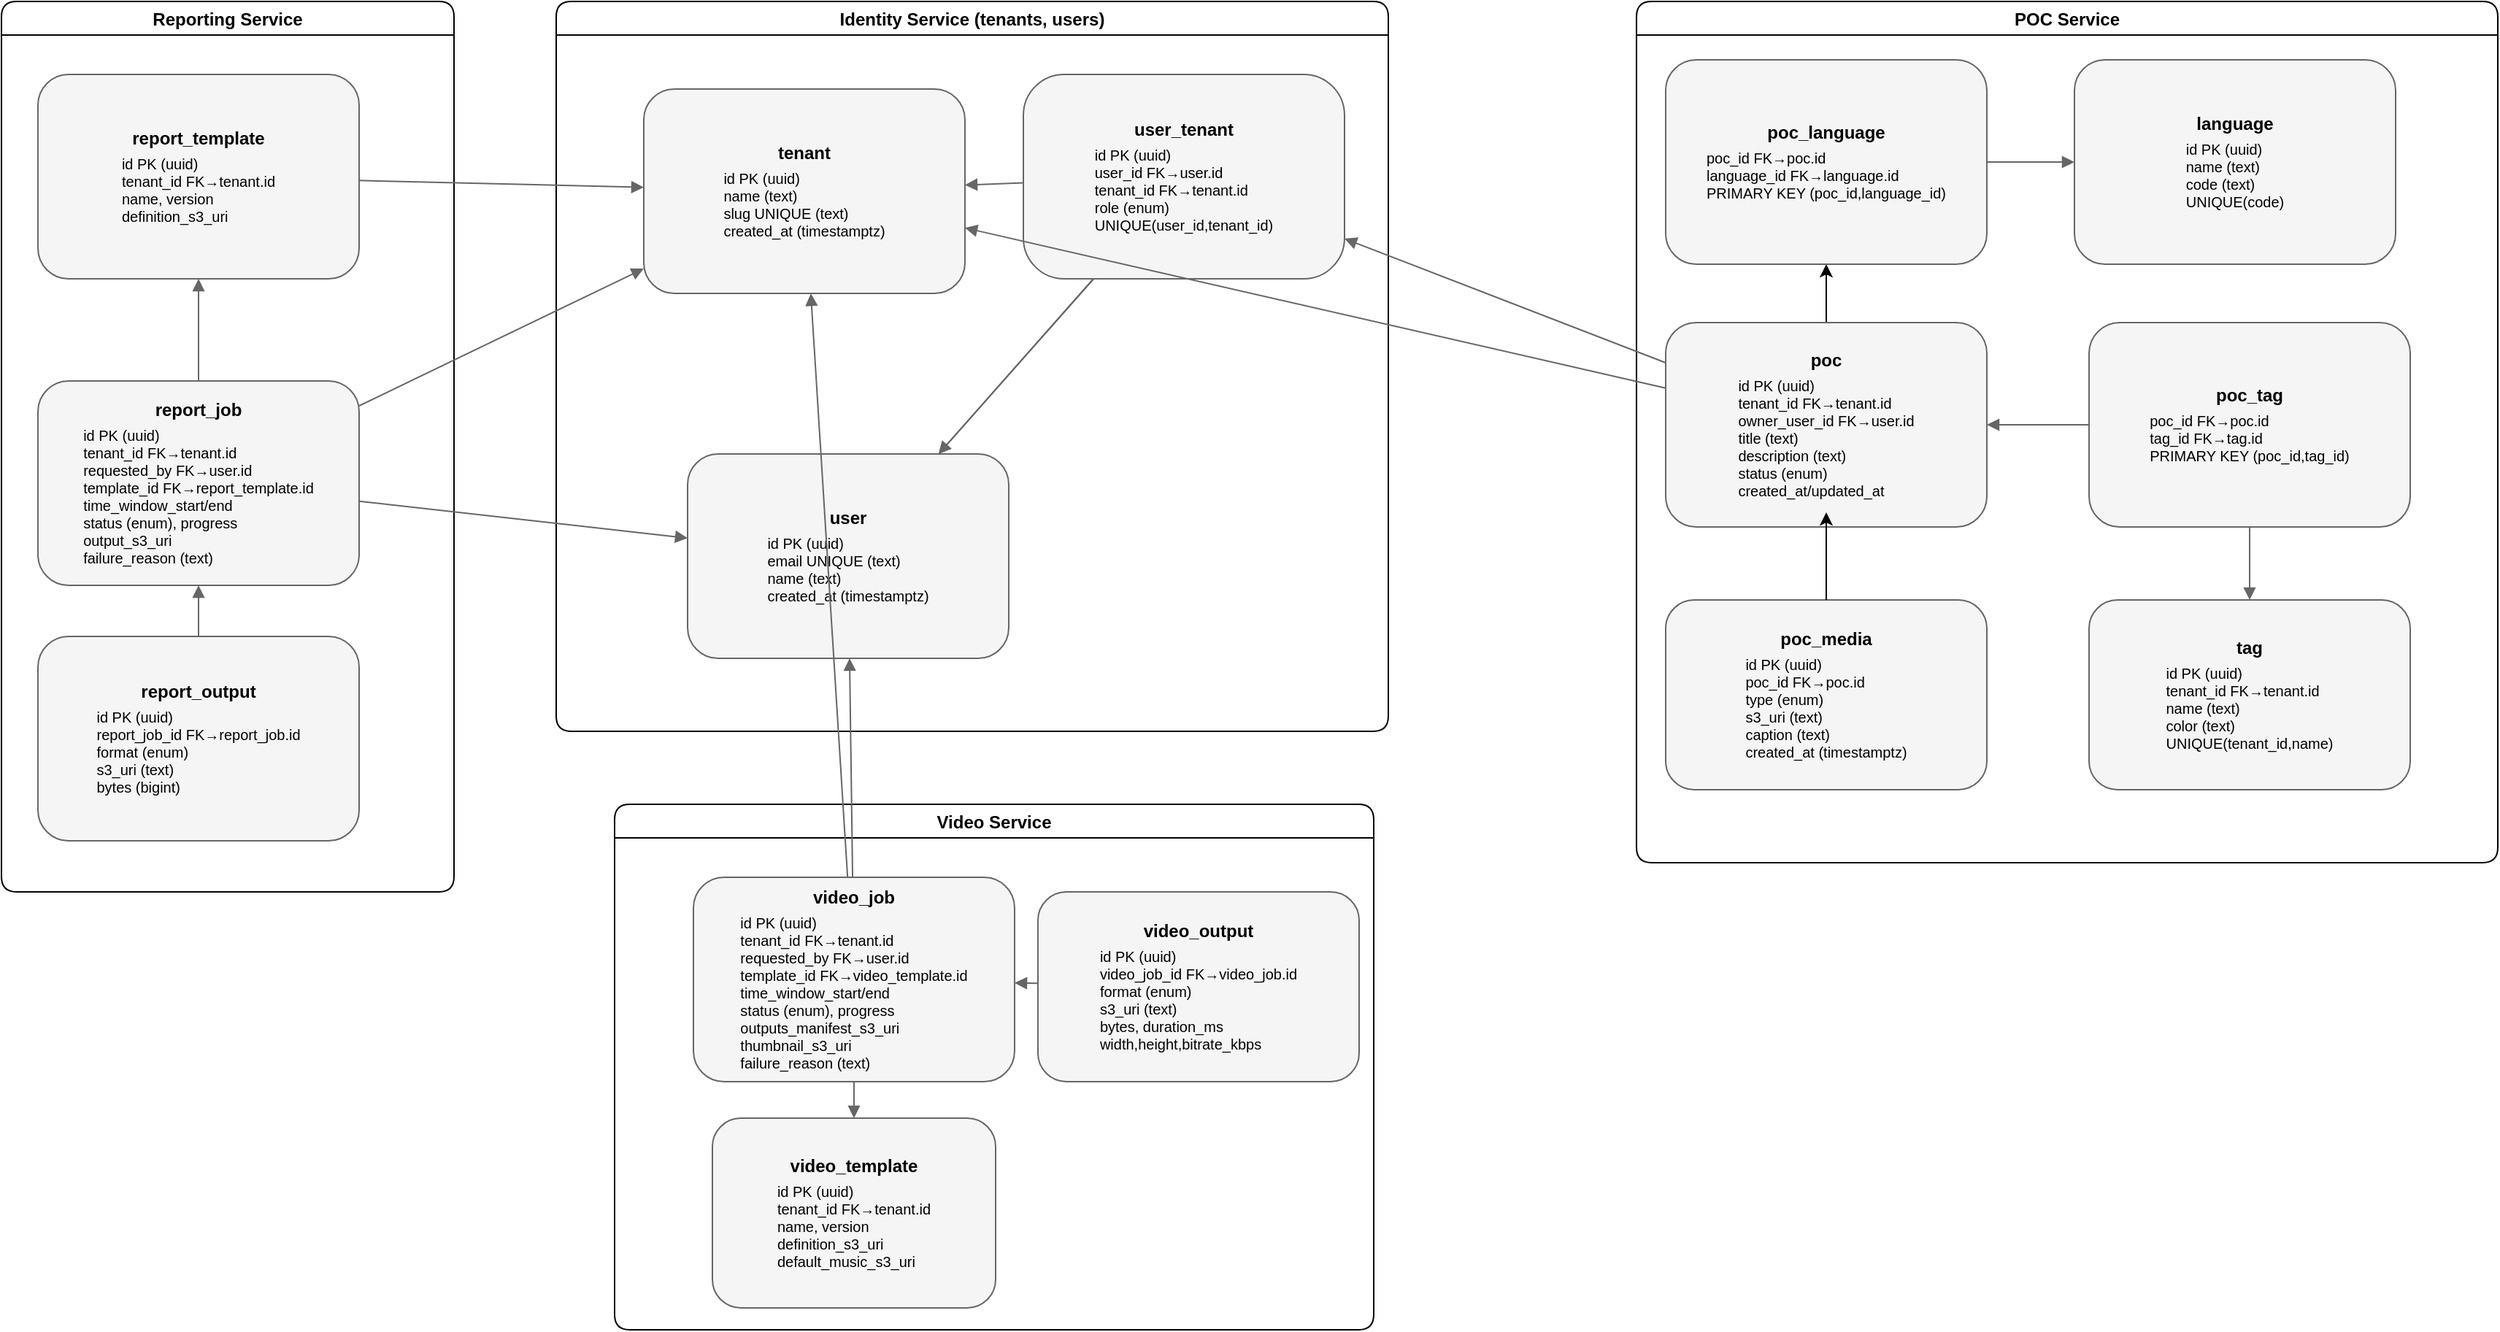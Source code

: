 <mxfile version="28.2.3">
  <diagram id="er1" name="ER Microservices">
    <mxGraphModel dx="2492" dy="751" grid="1" gridSize="10" guides="1" tooltips="1" connect="1" arrows="1" fold="1" page="1" pageScale="1" pageWidth="827" pageHeight="1169" math="0" shadow="0">
      <root>
        <mxCell id="0" />
        <mxCell id="1" parent="0" />
        <mxCell id="g_identity" value="Identity Service (tenants, users)" style="swimlane;rounded=1;fontSize=12;" parent="1" vertex="1">
          <mxGeometry x="110" y="60" width="570" height="500" as="geometry" />
        </mxCell>
        <mxCell id="t_tenant" value="&lt;b&gt;tenant&lt;/b&gt;&lt;br/&gt;&lt;div style=&#39;font-size:10px;text-align:left;padding-top:4px&#39;&gt;id PK (uuid)&lt;br/&gt;name (text)&lt;br/&gt;slug UNIQUE (text)&lt;br/&gt;created_at (timestamptz)&lt;/div&gt;" style="rounded=1;whiteSpace=wrap;html=1;strokeColor=#666;fillColor=#f5f5f5;" parent="g_identity" vertex="1">
          <mxGeometry x="60" y="60" width="220" height="140" as="geometry" />
        </mxCell>
        <mxCell id="t_user" value="&lt;b&gt;user&lt;/b&gt;&lt;br/&gt;&lt;div style=&#39;font-size:10px;text-align:left;padding-top:4px&#39;&gt;id PK (uuid)&lt;br/&gt;email UNIQUE (text)&lt;br/&gt;name (text)&lt;br/&gt;created_at (timestamptz)&lt;/div&gt;" style="rounded=1;whiteSpace=wrap;html=1;strokeColor=#666;fillColor=#f5f5f5;" parent="g_identity" vertex="1">
          <mxGeometry x="90" y="310" width="220" height="140" as="geometry" />
        </mxCell>
        <mxCell id="t_user_tenant" value="&lt;b&gt;user_tenant&lt;/b&gt;&lt;br/&gt;&lt;div style=&#39;font-size:10px;text-align:left;padding-top:4px&#39;&gt;id PK (uuid)&lt;br/&gt;user_id FK→user.id&lt;br/&gt;tenant_id FK→tenant.id&lt;br/&gt;role (enum)&lt;br/&gt;UNIQUE(user_id,tenant_id)&lt;/div&gt;" style="rounded=1;whiteSpace=wrap;html=1;strokeColor=#666;fillColor=#f5f5f5;arcSize=20;" parent="g_identity" vertex="1">
          <mxGeometry x="320" y="50" width="220" height="140" as="geometry" />
        </mxCell>
        <mxCell id="e1" style="endArrow=block;rounded=0;strokeColor=#666;" parent="g_identity" source="t_user_tenant" target="t_user" edge="1">
          <mxGeometry relative="1" as_="geometry" as="geometry" />
        </mxCell>
        <mxCell id="e2" style="endArrow=block;rounded=0;strokeColor=#666;" parent="g_identity" source="t_user_tenant" target="t_tenant" edge="1">
          <mxGeometry relative="1" as_="geometry" as="geometry" />
        </mxCell>
        <mxCell id="e4" style="endArrow=block;rounded=0;strokeColor=#666;" parent="g_identity" source="t_user_tenant" target="t_user" edge="1">
          <mxGeometry relative="1" as_="geometry" as="geometry" />
        </mxCell>
        <mxCell id="g_poc" value="POC Service" style="swimlane;rounded=1;fontSize=12;" parent="1" vertex="1">
          <mxGeometry x="850" y="60" width="590" height="590" as="geometry" />
        </mxCell>
        <mxCell id="3" value="" style="edgeStyle=none;html=1;" parent="g_poc" source="t_poc" target="t_poc_lang" edge="1">
          <mxGeometry relative="1" as="geometry" />
        </mxCell>
        <mxCell id="t_poc" value="&lt;b&gt;poc&lt;/b&gt;&lt;br/&gt;&lt;div style=&#39;font-size:10px;text-align:left;padding-top:4px&#39;&gt;id PK (uuid)&lt;br/&gt;tenant_id FK→tenant.id&lt;br/&gt;owner_user_id FK→user.id&lt;br/&gt;title (text)&lt;br/&gt;description (text)&lt;br/&gt;status (enum)&lt;br/&gt;created_at/updated_at&lt;/div&gt;" style="rounded=1;whiteSpace=wrap;html=1;strokeColor=#666;fillColor=#f5f5f5;" parent="g_poc" vertex="1">
          <mxGeometry x="20" y="220" width="220" height="140" as="geometry" />
        </mxCell>
        <mxCell id="t_tag" value="&lt;b&gt;tag&lt;/b&gt;&lt;br/&gt;&lt;div style=&#39;font-size:10px;text-align:left;padding-top:4px&#39;&gt;id PK (uuid)&lt;br/&gt;tenant_id FK→tenant.id&lt;br/&gt;name (text)&lt;br/&gt;color (text)&lt;br/&gt;UNIQUE(tenant_id,name)&lt;/div&gt;" style="rounded=1;whiteSpace=wrap;html=1;strokeColor=#666;fillColor=#f5f5f5;" parent="g_poc" vertex="1">
          <mxGeometry x="310" y="410" width="220" height="130" as="geometry" />
        </mxCell>
        <mxCell id="t_poc_tag" value="&lt;b&gt;poc_tag&lt;/b&gt;&lt;br/&gt;&lt;div style=&#39;font-size:10px;text-align:left;padding-top:4px&#39;&gt;poc_id FK→poc.id&lt;br/&gt;tag_id FK→tag.id&lt;br/&gt;PRIMARY KEY (poc_id,tag_id)&lt;/div&gt;" style="rounded=1;whiteSpace=wrap;html=1;strokeColor=#666;fillColor=#f5f5f5;" parent="g_poc" vertex="1">
          <mxGeometry x="310" y="220" width="220" height="140" as="geometry" />
        </mxCell>
        <mxCell id="t_poc_lang" value="&lt;b&gt;poc_language&lt;/b&gt;&lt;br/&gt;&lt;div style=&#39;font-size:10px;text-align:left;padding-top:4px&#39;&gt;poc_id FK→poc.id&lt;br/&gt;language_id FK→language.id&lt;br/&gt;PRIMARY KEY (poc_id,language_id)&lt;/div&gt;" style="rounded=1;whiteSpace=wrap;html=1;strokeColor=#666;fillColor=#f5f5f5;" parent="g_poc" vertex="1">
          <mxGeometry x="20" y="40" width="220" height="140" as="geometry" />
        </mxCell>
        <mxCell id="t_poc_media" value="&lt;b&gt;poc_media&lt;/b&gt;&lt;br/&gt;&lt;div style=&#39;font-size:10px;text-align:left;padding-top:4px&#39;&gt;id PK (uuid)&lt;br/&gt;poc_id FK→poc.id&lt;br/&gt;type (enum)&lt;br/&gt;s3_uri (text)&lt;br/&gt;caption (text)&lt;br/&gt;created_at (timestamptz)&lt;/div&gt;" style="rounded=1;whiteSpace=wrap;html=1;strokeColor=#666;fillColor=#f5f5f5;" parent="g_poc" vertex="1">
          <mxGeometry x="20" y="410" width="220" height="130" as="geometry" />
        </mxCell>
        <mxCell id="t_language" value="&lt;b&gt;language&lt;/b&gt;&lt;br/&gt;&lt;div style=&#39;font-size:10px;text-align:left;padding-top:4px&#39;&gt;id PK (uuid)&lt;br/&gt;name (text)&lt;br/&gt;code (text)&lt;br/&gt;UNIQUE(code)&lt;/div&gt;" style="rounded=1;whiteSpace=wrap;html=1;strokeColor=#666;fillColor=#f5f5f5;" parent="g_poc" vertex="1">
          <mxGeometry x="300" y="40" width="220" height="140" as="geometry" />
        </mxCell>
        <mxCell id="e8" style="endArrow=block;rounded=0;strokeColor=#666;" parent="g_poc" source="t_poc_lang" target="t_language" edge="1">
          <mxGeometry relative="1" as_="geometry" as="geometry" />
        </mxCell>
        <mxCell id="5" style="edgeStyle=none;html=1;" parent="g_poc" source="t_poc_media" edge="1">
          <mxGeometry relative="1" as="geometry">
            <mxPoint x="130" y="350" as="targetPoint" />
          </mxGeometry>
        </mxCell>
        <mxCell id="g_video" value="Video Service" style="swimlane;rounded=1;fontSize=12;" parent="1" vertex="1">
          <mxGeometry x="150" y="610" width="520" height="360" as="geometry" />
        </mxCell>
        <mxCell id="t_vtemplate" value="&lt;b&gt;video_template&lt;/b&gt;&lt;br/&gt;&lt;div style=&#39;font-size:10px;text-align:left;padding-top:4px&#39;&gt;id PK (uuid)&lt;br/&gt;tenant_id FK→tenant.id&lt;br/&gt;name, version&lt;br/&gt;definition_s3_uri&lt;br/&gt;default_music_s3_uri&lt;/div&gt;" style="rounded=1;whiteSpace=wrap;html=1;strokeColor=#666;fillColor=#f5f5f5;" parent="g_video" vertex="1">
          <mxGeometry x="67" y="215" width="194" height="130" as="geometry" />
        </mxCell>
        <mxCell id="t_vjob" value="&lt;b&gt;video_job&lt;/b&gt;&lt;br/&gt;&lt;div style=&#39;font-size:10px;text-align:left;padding-top:4px&#39;&gt;id PK (uuid)&lt;br/&gt;tenant_id FK→tenant.id&lt;br/&gt;requested_by FK→user.id&lt;br/&gt;template_id FK→video_template.id&lt;br/&gt;time_window_start/end&lt;br/&gt;status (enum), progress&lt;br/&gt;outputs_manifest_s3_uri&lt;br/&gt;thumbnail_s3_uri&lt;br/&gt;failure_reason (text)&lt;/div&gt;" style="rounded=1;whiteSpace=wrap;html=1;strokeColor=#666;fillColor=#f5f5f5;" parent="g_video" vertex="1">
          <mxGeometry x="54" y="50" width="220" height="140" as="geometry" />
        </mxCell>
        <mxCell id="t_voutput" value="&lt;b&gt;video_output&lt;/b&gt;&lt;br/&gt;&lt;div style=&#39;font-size:10px;text-align:left;padding-top:4px&#39;&gt;id PK (uuid)&lt;br/&gt;video_job_id FK→video_job.id&lt;br/&gt;format (enum)&lt;br/&gt;s3_uri (text)&lt;br/&gt;bytes, duration_ms&lt;br/&gt;width,height,bitrate_kbps&lt;/div&gt;" style="rounded=1;whiteSpace=wrap;html=1;strokeColor=#666;fillColor=#f5f5f5;" parent="g_video" vertex="1">
          <mxGeometry x="290" y="60" width="220" height="130" as="geometry" />
        </mxCell>
        <mxCell id="g_report" value="Reporting Service" style="swimlane;rounded=1;fontSize=12;" parent="1" vertex="1">
          <mxGeometry x="-270" y="60" width="310" height="610" as="geometry" />
        </mxCell>
        <mxCell id="t_rtemplate" value="&lt;b&gt;report_template&lt;/b&gt;&lt;br/&gt;&lt;div style=&#39;font-size:10px;text-align:left;padding-top:4px&#39;&gt;id PK (uuid)&lt;br/&gt;tenant_id FK→tenant.id&lt;br/&gt;name, version&lt;br/&gt;definition_s3_uri&lt;/div&gt;" style="rounded=1;whiteSpace=wrap;html=1;strokeColor=#666;fillColor=#f5f5f5;" parent="g_report" vertex="1">
          <mxGeometry x="25" y="50" width="220" height="140" as="geometry" />
        </mxCell>
        <mxCell id="t_rjob" value="&lt;b&gt;report_job&lt;/b&gt;&lt;br/&gt;&lt;div style=&#39;font-size:10px;text-align:left;padding-top:4px&#39;&gt;id PK (uuid)&lt;br/&gt;tenant_id FK→tenant.id&lt;br/&gt;requested_by FK→user.id&lt;br/&gt;template_id FK→report_template.id&lt;br/&gt;time_window_start/end&lt;br/&gt;status (enum), progress&lt;br/&gt;output_s3_uri&lt;br/&gt;failure_reason (text)&lt;/div&gt;" style="rounded=1;whiteSpace=wrap;html=1;strokeColor=#666;fillColor=#f5f5f5;" parent="g_report" vertex="1">
          <mxGeometry x="25" y="260" width="220" height="140" as="geometry" />
        </mxCell>
        <mxCell id="e19" style="endArrow=block;rounded=0;strokeColor=#666;" parent="g_report" source="t_rjob" target="t_rtemplate" edge="1">
          <mxGeometry relative="1" as_="geometry" as="geometry" />
        </mxCell>
        <mxCell id="t_rout" value="&lt;b&gt;report_output&lt;/b&gt;&lt;br/&gt;&lt;div style=&#39;font-size:10px;text-align:left;padding-top:4px&#39;&gt;id PK (uuid)&lt;br/&gt;report_job_id FK→report_job.id&lt;br/&gt;format (enum)&lt;br/&gt;s3_uri (text)&lt;br/&gt;bytes (bigint)&lt;/div&gt;" style="rounded=1;whiteSpace=wrap;html=1;strokeColor=#666;fillColor=#f5f5f5;" parent="g_report" vertex="1">
          <mxGeometry x="25" y="435" width="220" height="140" as="geometry" />
        </mxCell>
        <mxCell id="e20" style="endArrow=block;rounded=0;strokeColor=#666;" parent="g_report" source="t_rout" target="t_rjob" edge="1">
          <mxGeometry relative="1" as_="geometry" as="geometry" />
        </mxCell>
        <mxCell id="e3" style="endArrow=block;rounded=0;strokeColor=#666;" parent="1" source="t_poc" target="t_tenant" edge="1">
          <mxGeometry relative="1" as_="geometry" as="geometry" />
        </mxCell>
        <mxCell id="e5" style="endArrow=block;rounded=0;strokeColor=#666;" parent="1" source="t_poc_tag" target="t_poc" edge="1">
          <mxGeometry relative="1" as_="geometry" as="geometry" />
        </mxCell>
        <mxCell id="e6" style="endArrow=block;rounded=0;strokeColor=#666;" parent="1" source="t_poc_tag" target="t_tag" edge="1">
          <mxGeometry relative="1" as_="geometry" as="geometry" />
        </mxCell>
        <mxCell id="e10" style="endArrow=block;rounded=0;strokeColor=#666;" parent="1" source="t_vjob" target="t_tenant" edge="1">
          <mxGeometry relative="1" as_="geometry" as="geometry" />
        </mxCell>
        <mxCell id="e11" style="endArrow=block;rounded=0;strokeColor=#666;" parent="1" source="t_vjob" target="t_user" edge="1">
          <mxGeometry relative="1" as_="geometry" as="geometry" />
        </mxCell>
        <mxCell id="e12" style="endArrow=block;rounded=0;strokeColor=#666;" parent="1" source="t_vjob" target="t_vtemplate" edge="1">
          <mxGeometry relative="1" as_="geometry" as="geometry" />
        </mxCell>
        <mxCell id="e14" style="endArrow=block;rounded=0;strokeColor=#666;" parent="1" source="t_voutput" target="t_vjob" edge="1">
          <mxGeometry relative="1" as_="geometry" as="geometry" />
        </mxCell>
        <mxCell id="e16" style="endArrow=block;rounded=0;strokeColor=#666;" parent="1" source="t_rtemplate" target="t_tenant" edge="1">
          <mxGeometry relative="1" as_="geometry" as="geometry" />
        </mxCell>
        <mxCell id="e17" style="endArrow=block;rounded=0;strokeColor=#666;" parent="1" source="t_rjob" target="t_tenant" edge="1">
          <mxGeometry relative="1" as_="geometry" as="geometry" />
        </mxCell>
        <mxCell id="e18" style="endArrow=block;rounded=0;strokeColor=#666;" parent="1" source="t_rjob" target="t_user" edge="1">
          <mxGeometry relative="1" as_="geometry" as="geometry" />
        </mxCell>
        <mxCell id="2" value="" style="endArrow=block;rounded=0;strokeColor=#666;" parent="1" source="t_poc" target="t_user_tenant" edge="1">
          <mxGeometry relative="1" as_="geometry" as="geometry">
            <mxPoint x="1090" y="102" as="sourcePoint" />
            <mxPoint x="390" y="238" as="targetPoint" />
          </mxGeometry>
        </mxCell>
      </root>
    </mxGraphModel>
  </diagram>
</mxfile>
